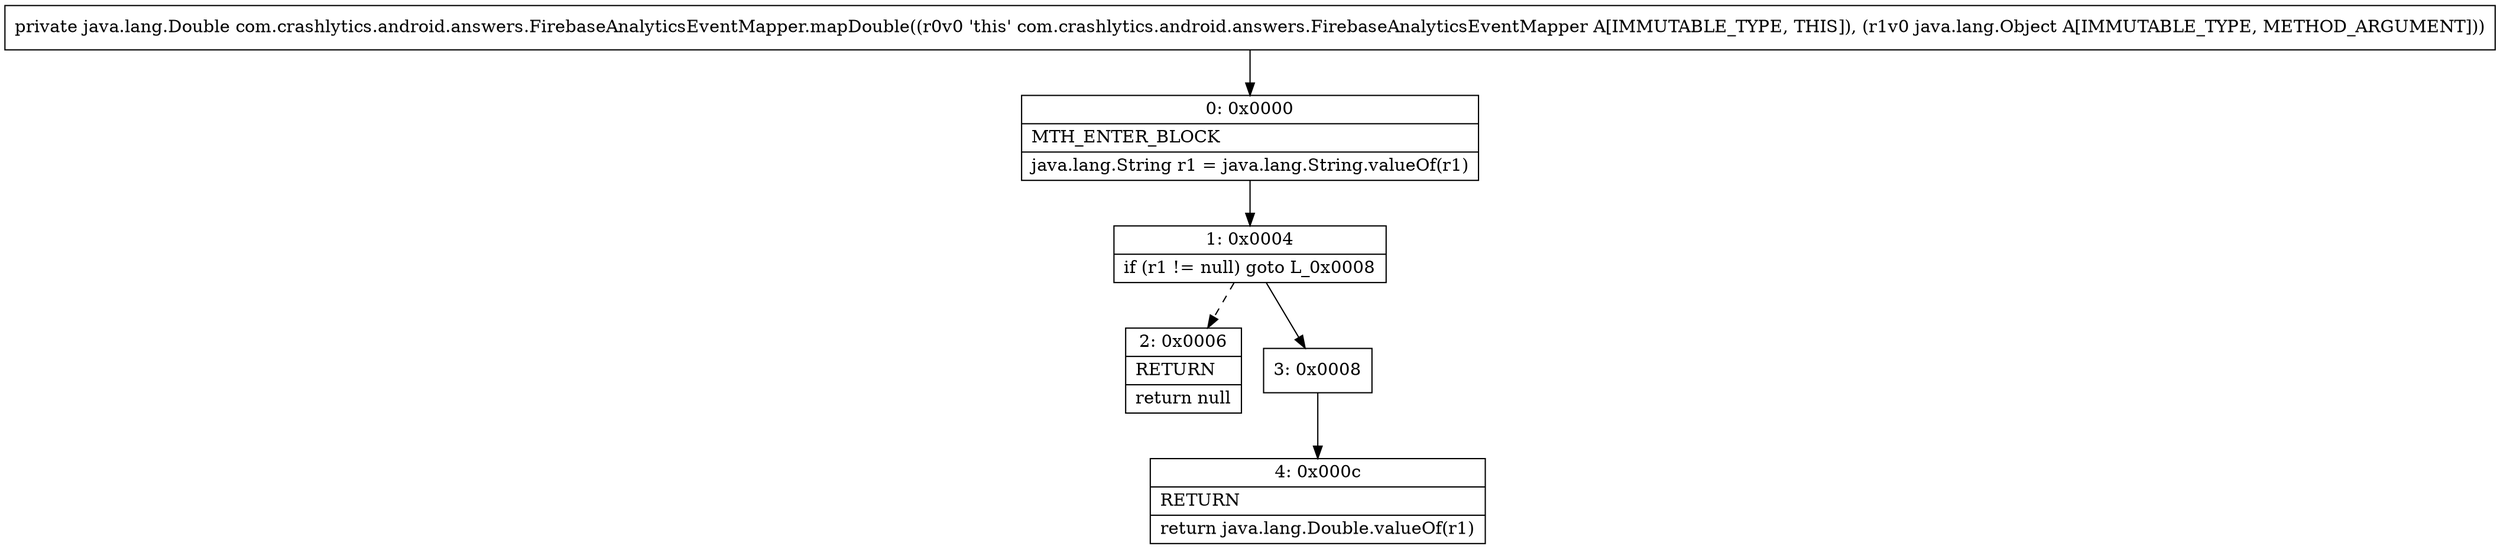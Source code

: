 digraph "CFG forcom.crashlytics.android.answers.FirebaseAnalyticsEventMapper.mapDouble(Ljava\/lang\/Object;)Ljava\/lang\/Double;" {
Node_0 [shape=record,label="{0\:\ 0x0000|MTH_ENTER_BLOCK\l|java.lang.String r1 = java.lang.String.valueOf(r1)\l}"];
Node_1 [shape=record,label="{1\:\ 0x0004|if (r1 != null) goto L_0x0008\l}"];
Node_2 [shape=record,label="{2\:\ 0x0006|RETURN\l|return null\l}"];
Node_3 [shape=record,label="{3\:\ 0x0008}"];
Node_4 [shape=record,label="{4\:\ 0x000c|RETURN\l|return java.lang.Double.valueOf(r1)\l}"];
MethodNode[shape=record,label="{private java.lang.Double com.crashlytics.android.answers.FirebaseAnalyticsEventMapper.mapDouble((r0v0 'this' com.crashlytics.android.answers.FirebaseAnalyticsEventMapper A[IMMUTABLE_TYPE, THIS]), (r1v0 java.lang.Object A[IMMUTABLE_TYPE, METHOD_ARGUMENT])) }"];
MethodNode -> Node_0;
Node_0 -> Node_1;
Node_1 -> Node_2[style=dashed];
Node_1 -> Node_3;
Node_3 -> Node_4;
}

